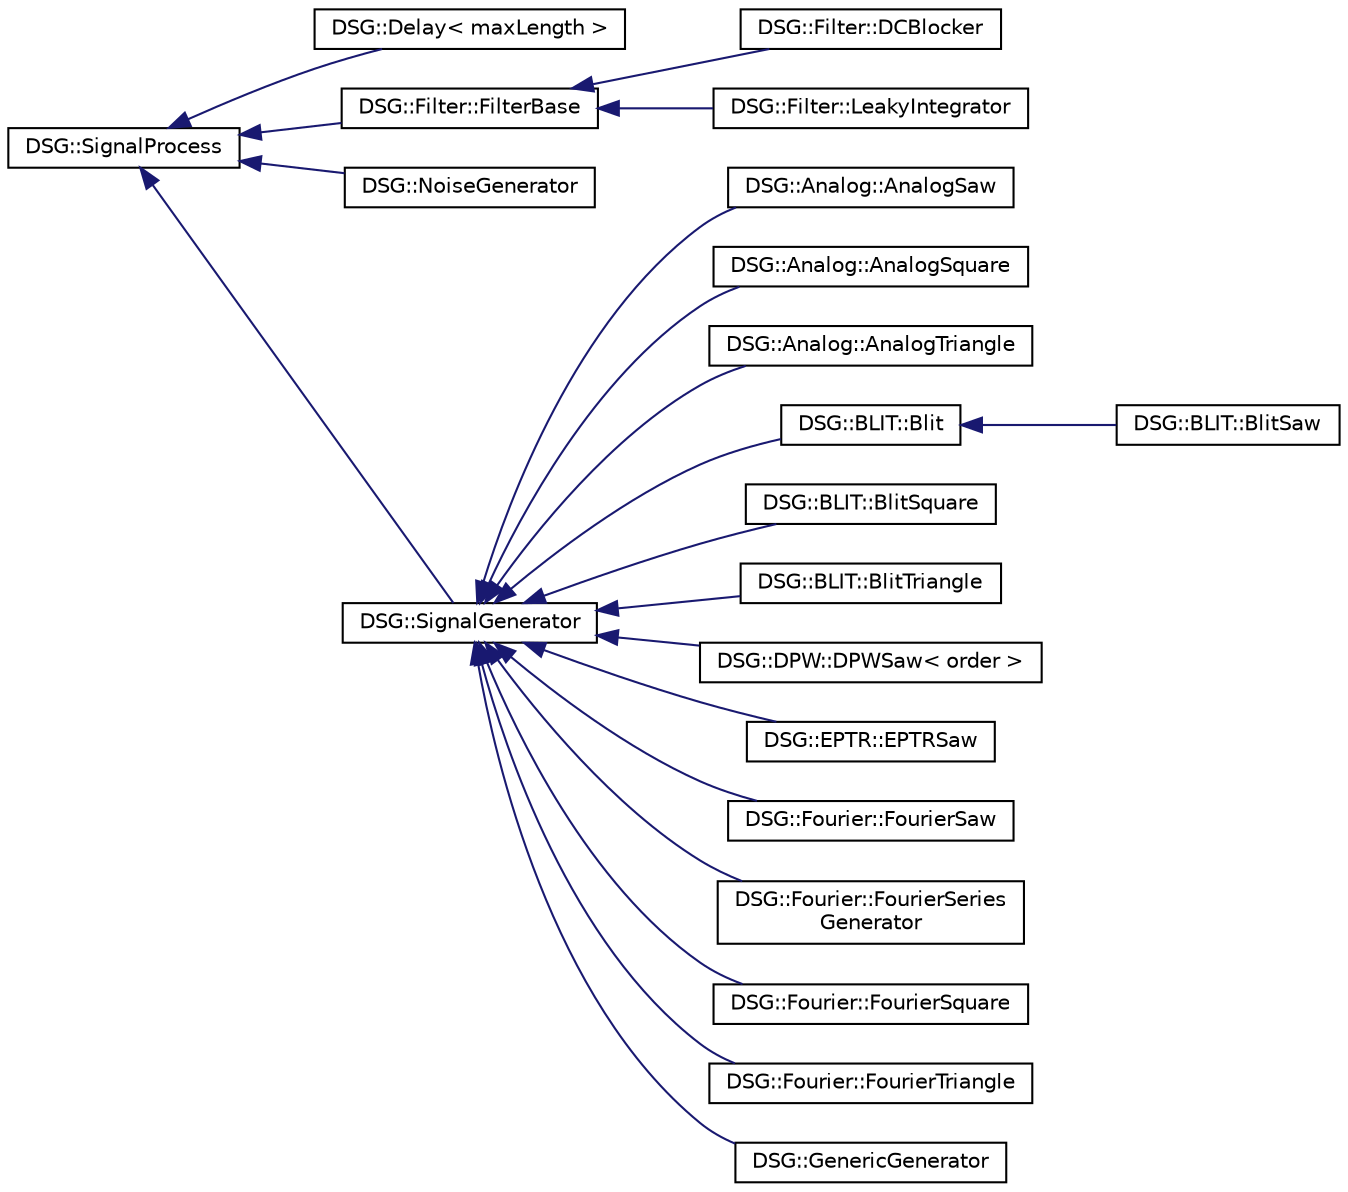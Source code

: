 digraph "Graphical Class Hierarchy"
{
  edge [fontname="Helvetica",fontsize="10",labelfontname="Helvetica",labelfontsize="10"];
  node [fontname="Helvetica",fontsize="10",shape=record];
  rankdir="LR";
  Node1 [label="DSG::SignalProcess",height=0.2,width=0.4,color="black", fillcolor="white", style="filled",URL="$class_d_s_g_1_1_signal_process.html",tooltip="DSG::SignalProcess - Defines Base Interface For Audio Processing. "];
  Node1 -> Node2 [dir="back",color="midnightblue",fontsize="10",style="solid",fontname="Helvetica"];
  Node2 [label="DSG::Delay\< maxLength \>",height=0.2,width=0.4,color="black", fillcolor="white", style="filled",URL="$class_d_s_g_1_1_delay.html",tooltip="DSG::Delay - General purpose delay line. "];
  Node1 -> Node3 [dir="back",color="midnightblue",fontsize="10",style="solid",fontname="Helvetica"];
  Node3 [label="DSG::Filter::FilterBase",height=0.2,width=0.4,color="black", fillcolor="white", style="filled",URL="$class_d_s_g_1_1_filter_1_1_filter_base.html",tooltip="DSG::Filter::FilterBase - Filter Base Class, implements interface for cutoff frequency. "];
  Node3 -> Node4 [dir="back",color="midnightblue",fontsize="10",style="solid",fontname="Helvetica"];
  Node4 [label="DSG::Filter::DCBlocker",height=0.2,width=0.4,color="black", fillcolor="white", style="filled",URL="$class_d_s_g_1_1_filter_1_1_d_c_blocker.html",tooltip="DSG::Filter::DCBlocker - DC blocking filter. "];
  Node3 -> Node5 [dir="back",color="midnightblue",fontsize="10",style="solid",fontname="Helvetica"];
  Node5 [label="DSG::Filter::LeakyIntegrator",height=0.2,width=0.4,color="black", fillcolor="white", style="filled",URL="$class_d_s_g_1_1_filter_1_1_leaky_integrator.html",tooltip="DSG::Filter::LeakyIntegrator - Leaky integrator. "];
  Node1 -> Node6 [dir="back",color="midnightblue",fontsize="10",style="solid",fontname="Helvetica"];
  Node6 [label="DSG::NoiseGenerator",height=0.2,width=0.4,color="black", fillcolor="white", style="filled",URL="$class_d_s_g_1_1_noise_generator.html",tooltip="DSG::NoiseGenerator - Generator that uses noise functions such as DSG::White() to generate signal..."];
  Node1 -> Node7 [dir="back",color="midnightblue",fontsize="10",style="solid",fontname="Helvetica"];
  Node7 [label="DSG::SignalGenerator",height=0.2,width=0.4,color="black", fillcolor="white", style="filled",URL="$class_d_s_g_1_1_signal_generator.html",tooltip="DSG::SignalGenerator - Extends DSG::Signal Process With Tools For Signal Generation. "];
  Node7 -> Node8 [dir="back",color="midnightblue",fontsize="10",style="solid",fontname="Helvetica"];
  Node8 [label="DSG::Analog::AnalogSaw",height=0.2,width=0.4,color="black", fillcolor="white", style="filled",URL="$class_d_s_g_1_1_analog_1_1_analog_saw.html",tooltip="DSG::Analog::AnalogSaw - Analog Syle Saw Wave Generator. "];
  Node7 -> Node9 [dir="back",color="midnightblue",fontsize="10",style="solid",fontname="Helvetica"];
  Node9 [label="DSG::Analog::AnalogSquare",height=0.2,width=0.4,color="black", fillcolor="white", style="filled",URL="$class_d_s_g_1_1_analog_1_1_analog_square.html",tooltip="DSG::Analog::AnalogSquare - Analog Syle Square Wave Generator. "];
  Node7 -> Node10 [dir="back",color="midnightblue",fontsize="10",style="solid",fontname="Helvetica"];
  Node10 [label="DSG::Analog::AnalogTriangle",height=0.2,width=0.4,color="black", fillcolor="white", style="filled",URL="$class_d_s_g_1_1_analog_1_1_analog_triangle.html",tooltip="DSG::Analog::AnalogTriangle - Analog Syle Triangle Wave Generator. "];
  Node7 -> Node11 [dir="back",color="midnightblue",fontsize="10",style="solid",fontname="Helvetica"];
  Node11 [label="DSG::BLIT::Blit",height=0.2,width=0.4,color="black", fillcolor="white", style="filled",URL="$class_d_s_g_1_1_b_l_i_t_1_1_blit.html",tooltip="DSG::BLIT::Blit - Band-Limited Impulse Train Generator. "];
  Node11 -> Node12 [dir="back",color="midnightblue",fontsize="10",style="solid",fontname="Helvetica"];
  Node12 [label="DSG::BLIT::BlitSaw",height=0.2,width=0.4,color="black", fillcolor="white", style="filled",URL="$class_d_s_g_1_1_b_l_i_t_1_1_blit_saw.html",tooltip="DSG::BLIT::BlitSaw - Saw Wave Generator Based on BLIT Algorithm. "];
  Node7 -> Node13 [dir="back",color="midnightblue",fontsize="10",style="solid",fontname="Helvetica"];
  Node13 [label="DSG::BLIT::BlitSquare",height=0.2,width=0.4,color="black", fillcolor="white", style="filled",URL="$class_d_s_g_1_1_b_l_i_t_1_1_blit_square.html"];
  Node7 -> Node14 [dir="back",color="midnightblue",fontsize="10",style="solid",fontname="Helvetica"];
  Node14 [label="DSG::BLIT::BlitTriangle",height=0.2,width=0.4,color="black", fillcolor="white", style="filled",URL="$class_d_s_g_1_1_b_l_i_t_1_1_blit_triangle.html"];
  Node7 -> Node15 [dir="back",color="midnightblue",fontsize="10",style="solid",fontname="Helvetica"];
  Node15 [label="DSG::DPW::DPWSaw\< order \>",height=0.2,width=0.4,color="black", fillcolor="white", style="filled",URL="$class_d_s_g_1_1_d_p_w_1_1_d_p_w_saw.html",tooltip="DSG::DPW::DPWSaw - Sawtooth Generator using the Nth Order DPW algorithm. "];
  Node7 -> Node16 [dir="back",color="midnightblue",fontsize="10",style="solid",fontname="Helvetica"];
  Node16 [label="DSG::EPTR::EPTRSaw",height=0.2,width=0.4,color="black", fillcolor="white", style="filled",URL="$class_d_s_g_1_1_e_p_t_r_1_1_e_p_t_r_saw.html",tooltip="DSG::EPTR::EPTRSaw-Sawtooth Wave Generator Using The Efficienct Polynomial Transfer Region Algorithm..."];
  Node7 -> Node17 [dir="back",color="midnightblue",fontsize="10",style="solid",fontname="Helvetica"];
  Node17 [label="DSG::Fourier::FourierSaw",height=0.2,width=0.4,color="black", fillcolor="white", style="filled",URL="$class_d_s_g_1_1_fourier_1_1_fourier_saw.html",tooltip="DSG::Fourier::FourierSaw - Fourier Series Sawtooth Wave Generator. "];
  Node7 -> Node18 [dir="back",color="midnightblue",fontsize="10",style="solid",fontname="Helvetica"];
  Node18 [label="DSG::Fourier::FourierSeries\lGenerator",height=0.2,width=0.4,color="black", fillcolor="white", style="filled",URL="$class_d_s_g_1_1_fourier_1_1_fourier_series_generator.html",tooltip="DSG::Fourier::FourierSeriesGenerator - Generates a wave form using a user specified Fourier Series..."];
  Node7 -> Node19 [dir="back",color="midnightblue",fontsize="10",style="solid",fontname="Helvetica"];
  Node19 [label="DSG::Fourier::FourierSquare",height=0.2,width=0.4,color="black", fillcolor="white", style="filled",URL="$class_d_s_g_1_1_fourier_1_1_fourier_square.html",tooltip="DSG::Fourier::FourierSquare - Fourier Series Square Wave Generator. "];
  Node7 -> Node20 [dir="back",color="midnightblue",fontsize="10",style="solid",fontname="Helvetica"];
  Node20 [label="DSG::Fourier::FourierTriangle",height=0.2,width=0.4,color="black", fillcolor="white", style="filled",URL="$class_d_s_g_1_1_fourier_1_1_fourier_triangle.html",tooltip="DSG::Fourier::FourierTriangle - Fourier Series Triangle Wave Generator. "];
  Node7 -> Node21 [dir="back",color="midnightblue",fontsize="10",style="solid",fontname="Helvetica"];
  Node21 [label="DSG::GenericGenerator",height=0.2,width=0.4,color="black", fillcolor="white", style="filled",URL="$class_d_s_g_1_1_generic_generator.html",tooltip="DSG::GenericGenerator - Generator designed to use a stateless generator function such as DSG::Sin() ..."];
}
